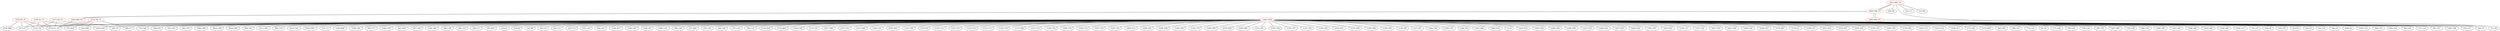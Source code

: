graph {
	276 [label="(276) R1_T1" color=red]
	217 [label="(217) P7"]
	112 [label="(112) U8"]
	252 [label="(252) D24"]
	275 [label="(275) U1_T1"]
	277 [label="(277) R2_T1" color=red]
	28 [label="(28) U5"]
	112 [label="(112) U8"]
	275 [label="(275) U1_T1"]
	278 [label="(278) R3_T1" color=red]
	112 [label="(112) U8"]
	274 [label="(274) R80"]
	217 [label="(217) P7"]
	275 [label="(275) U1_T1"]
	279 [label="(279) R4_T1" color=red]
	72 [label="(72) R20"]
	68 [label="(68) U7"]
	54 [label="(54) R26"]
	275 [label="(275) U1_T1"]
	280 [label="(280) T80_P3" color=red]
	281 [label="(281) R81_P3"]
	283 [label="(283) R82_P3"]
	282 [label="(282) R80_P3"]
	281 [label="(281) R81_P3" color=red]
	26 [label="(26) P8"]
	10 [label="(10) C3"]
	21 [label="(21) U1"]
	12 [label="(12) R4"]
	280 [label="(280) T80_P3"]
	282 [label="(282) R80_P3" color=red]
	275 [label="(275) U1_T1"]
	280 [label="(280) T80_P3"]
	283 [label="(283) R82_P3" color=red]
	11 [label="(11) R3"]
	280 [label="(280) T80_P3"]
	284 [label="(284) GND" color=red]
	82 [label="(82) C65"]
	80 [label="(80) C47"]
	73 [label="(73) C10"]
	2 [label="(2) C6"]
	77 [label="(77) C26"]
	78 [label="(78) C36"]
	79 [label="(79) C39"]
	85 [label="(85) C55"]
	207 [label="(207) R61"]
	68 [label="(68) U7"]
	76 [label="(76) C28"]
	84 [label="(84) C62"]
	188 [label="(188) C85"]
	187 [label="(187) C81"]
	186 [label="(186) C83"]
	185 [label="(185) C84"]
	194 [label="(194) C82"]
	190 [label="(190) U13"]
	31 [label="(31) C7"]
	29 [label="(29) C8"]
	191 [label="(191) P5"]
	25 [label="(25) P2"]
	24 [label="(24) P3"]
	22 [label="(22) U4"]
	30 [label="(30) C9"]
	209 [label="(209) J2"]
	195 [label="(195) U14"]
	64 [label="(64) C21"]
	65 [label="(65) C24"]
	83 [label="(83) C63"]
	71 [label="(71) C14"]
	81 [label="(81) C51"]
	189 [label="(189) C86"]
	74 [label="(74) C27"]
	75 [label="(75) C29"]
	202 [label="(202) P6"]
	112 [label="(112) U8"]
	91 [label="(91) C45"]
	90 [label="(90) C35"]
	206 [label="(206) C89"]
	205 [label="(205) C88"]
	204 [label="(204) C90"]
	88 [label="(88) C41"]
	211 [label="(211) C95"]
	86 [label="(86) C53"]
	212 [label="(212) C91"]
	102 [label="(102) SW1"]
	23 [label="(23) U2"]
	100 [label="(100) R49"]
	198 [label="(198) C92"]
	96 [label="(96) C77"]
	199 [label="(199) C93"]
	95 [label="(95) SW2"]
	87 [label="(87) C50"]
	196 [label="(196) C94"]
	28 [label="(28) U5"]
	89 [label="(89) C38"]
	40 [label="(40) C15"]
	39 [label="(39) C17"]
	45 [label="(45) R35"]
	33 [label="(33) J1"]
	19 [label="(19) R2"]
	18 [label="(18) R8"]
	10 [label="(10) C3"]
	67 [label="(67) U6"]
	41 [label="(41) C11"]
	43 [label="(43) C13"]
	55 [label="(55) C18"]
	60 [label="(60) C23"]
	106 [label="(106) R37"]
	104 [label="(104) C67"]
	105 [label="(105) D2"]
	109 [label="(109) U10"]
	38 [label="(38) C16"]
	37 [label="(37) R29"]
	59 [label="(59) C22"]
	58 [label="(58) C20"]
	57 [label="(57) C19"]
	56 [label="(56) C12"]
	119 [label="(119) R50"]
	115 [label="(115) R43"]
	143 [label="(143) C30"]
	113 [label="(113) U9"]
	257 [label="(257) D48"]
	147 [label="(147) C52"]
	231 [label="(231) D46"]
	144 [label="(144) C25"]
	256 [label="(256) D43"]
	123 [label="(123) C69"]
	135 [label="(135) P4"]
	133 [label="(133) U11"]
	141 [label="(141) C31"]
	132 [label="(132) C72"]
	131 [label="(131) C71"]
	130 [label="(130) C79"]
	117 [label="(117) C68"]
	121 [label="(121) C75"]
	142 [label="(142) C32"]
	164 [label="(164) C76"]
	165 [label="(165) C74"]
	167 [label="(167) C78"]
	145 [label="(145) C34"]
	260 [label="(260) D12"]
	258 [label="(258) D53"]
	259 [label="(259) D58"]
	146 [label="(146) C40"]
	124 [label="(124) C73"]
	169 [label="(169) C80"]
	253 [label="(253) D29"]
	234 [label="(234) D61"]
	151 [label="(151) C61"]
	155 [label="(155) C48"]
	152 [label="(152) C57"]
	153 [label="(153) C54"]
	154 [label="(154) C49"]
	232 [label="(232) D51"]
	233 [label="(233) D56"]
	149 [label="(149) C66"]
	150 [label="(150) C64"]
	217 [label="(217) P7"]
	129 [label="(129) D6"]
	127 [label="(127) D5"]
	126 [label="(126) C46"]
	139 [label="(139) C70"]
	140 [label="(140) D4"]
	250 [label="(250) D60"]
	249 [label="(249) D55"]
	1 [label="(1) P1"]
	243 [label="(243) D10"]
	242 [label="(242) D54"]
	248 [label="(248) D50"]
	238 [label="(238) D30"]
	237 [label="(237) D25"]
	246 [label="(246) D34"]
	247 [label="(247) D45"]
	244 [label="(244) D18"]
	192 [label="(192) C87"]
	245 [label="(245) D22"]
	156 [label="(156) C37"]
	157 [label="(157) C42"]
	261 [label="(261) D19"]
	241 [label="(241) D49"]
	240 [label="(240) D38"]
	239 [label="(239) D33"]
	174 [label="(174) R47"]
	173 [label="(173) Q1"]
	158 [label="(158) C33"]
	251 [label="(251) D16"]
	252 [label="(252) D24"]
	255 [label="(255) D37"]
	254 [label="(254) D32"]
	159 [label="(159) C43"]
	160 [label="(160) C44"]
	176 [label="(176) FB2"]
	163 [label="(163) U12"]
	235 [label="(235) D14"]
	236 [label="(236) D17"]
	171 [label="(171) Q2"]
	172 [label="(172) R58"]
	275 [label="(275) U1_T1"]
	276 -- 217
	276 -- 112
	276 -- 252
	276 -- 275
	277 -- 28
	277 -- 112
	277 -- 275
	278 -- 112
	278 -- 274
	278 -- 217
	278 -- 275
	279 -- 72
	279 -- 68
	279 -- 54
	279 -- 275
	280 -- 281
	280 -- 283
	280 -- 282
	281 -- 26
	281 -- 10
	281 -- 21
	281 -- 12
	281 -- 280
	282 -- 275
	282 -- 280
	283 -- 11
	283 -- 280
	284 -- 82
	284 -- 80
	284 -- 73
	284 -- 2
	284 -- 77
	284 -- 78
	284 -- 79
	284 -- 85
	284 -- 207
	284 -- 68
	284 -- 76
	284 -- 84
	284 -- 188
	284 -- 187
	284 -- 186
	284 -- 185
	284 -- 194
	284 -- 190
	284 -- 31
	284 -- 29
	284 -- 191
	284 -- 25
	284 -- 24
	284 -- 22
	284 -- 30
	284 -- 209
	284 -- 195
	284 -- 64
	284 -- 65
	284 -- 83
	284 -- 71
	284 -- 81
	284 -- 189
	284 -- 74
	284 -- 75
	284 -- 202
	284 -- 112
	284 -- 91
	284 -- 90
	284 -- 206
	284 -- 205
	284 -- 204
	284 -- 88
	284 -- 211
	284 -- 86
	284 -- 212
	284 -- 102
	284 -- 23
	284 -- 100
	284 -- 198
	284 -- 96
	284 -- 199
	284 -- 95
	284 -- 87
	284 -- 196
	284 -- 28
	284 -- 89
	284 -- 40
	284 -- 39
	284 -- 45
	284 -- 33
	284 -- 19
	284 -- 18
	284 -- 10
	284 -- 67
	284 -- 41
	284 -- 43
	284 -- 55
	284 -- 60
	284 -- 106
	284 -- 104
	284 -- 105
	284 -- 109
	284 -- 38
	284 -- 37
	284 -- 59
	284 -- 58
	284 -- 57
	284 -- 56
	284 -- 119
	284 -- 115
	284 -- 143
	284 -- 113
	284 -- 257
	284 -- 147
	284 -- 231
	284 -- 144
	284 -- 256
	284 -- 123
	284 -- 135
	284 -- 133
	284 -- 141
	284 -- 132
	284 -- 131
	284 -- 130
	284 -- 117
	284 -- 121
	284 -- 142
	284 -- 164
	284 -- 165
	284 -- 167
	284 -- 145
	284 -- 260
	284 -- 258
	284 -- 259
	284 -- 146
	284 -- 124
	284 -- 169
	284 -- 253
	284 -- 234
	284 -- 151
	284 -- 155
	284 -- 152
	284 -- 153
	284 -- 154
	284 -- 232
	284 -- 233
	284 -- 149
	284 -- 150
	284 -- 217
	284 -- 129
	284 -- 127
	284 -- 126
	284 -- 139
	284 -- 140
	284 -- 250
	284 -- 249
	284 -- 1
	284 -- 243
	284 -- 242
	284 -- 248
	284 -- 238
	284 -- 237
	284 -- 246
	284 -- 247
	284 -- 244
	284 -- 192
	284 -- 245
	284 -- 156
	284 -- 157
	284 -- 261
	284 -- 241
	284 -- 240
	284 -- 239
	284 -- 174
	284 -- 173
	284 -- 158
	284 -- 251
	284 -- 252
	284 -- 255
	284 -- 254
	284 -- 159
	284 -- 160
	284 -- 176
	284 -- 163
	284 -- 235
	284 -- 236
	284 -- 171
	284 -- 172
	284 -- 275
}